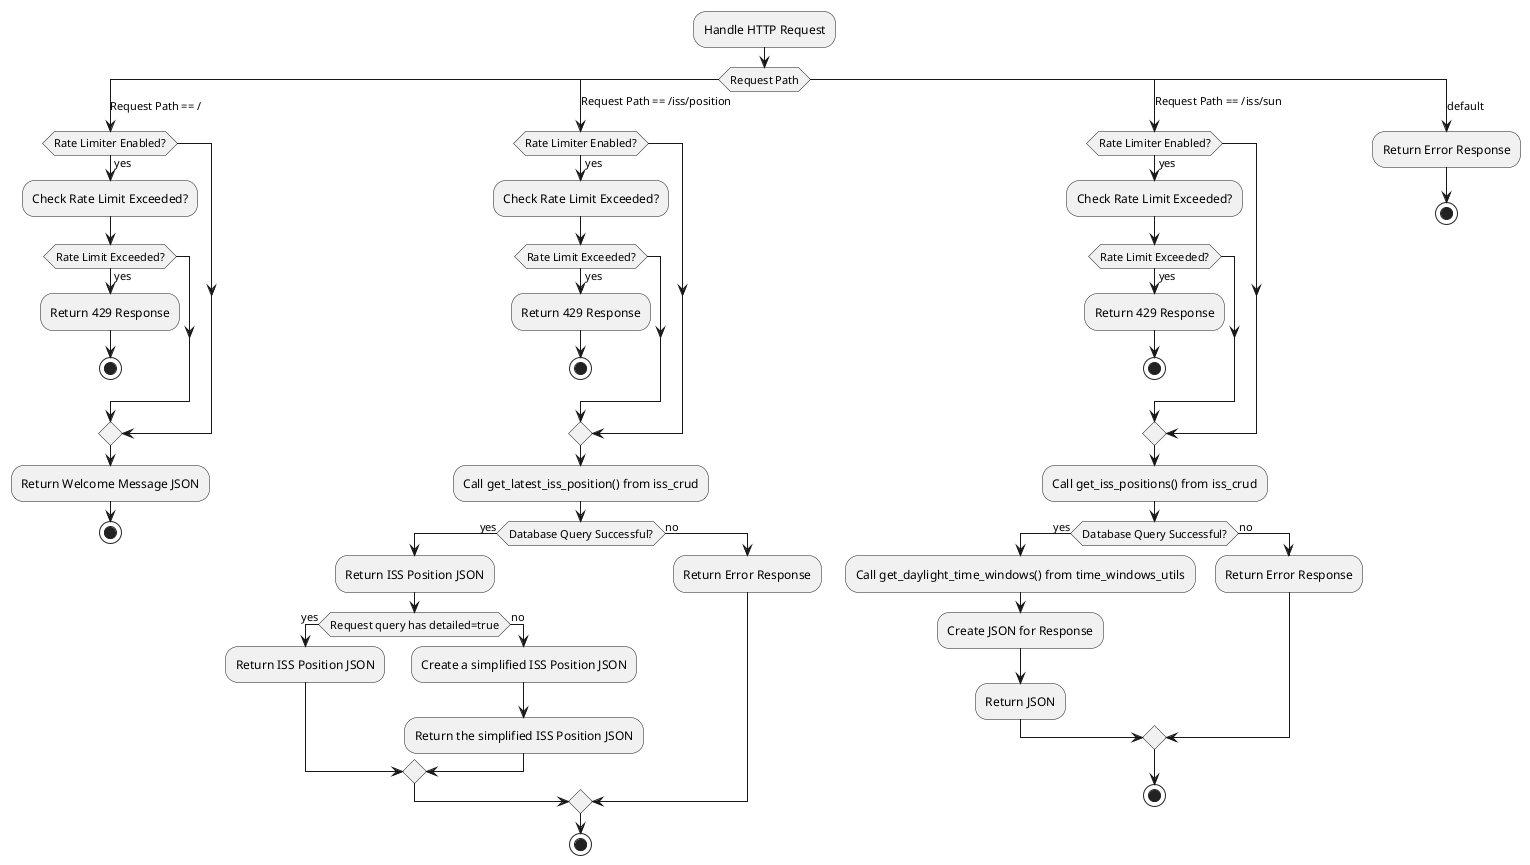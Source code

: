 @startuml



:Handle HTTP Request;



switch(Request Path)
case (Request Path == /)
if (Rate Limiter Enabled?) then (yes)
  :Check Rate Limit Exceeded?;
  if (Rate Limit Exceeded?) then (yes)
    :Return 429 Response;
    stop
  endif
endif
  :Return Welcome Message JSON;
  stop
  case (Request Path == /iss/position)
  if (Rate Limiter Enabled?) then (yes)
  :Check Rate Limit Exceeded?;
  if (Rate Limit Exceeded?) then (yes)
    :Return 429 Response;
    stop
  endif
endif
    :Call get_latest_iss_position() from iss_crud;
    if (Database Query Successful?) then (yes)
      :Return ISS Position JSON;
      if (Request query has detailed=true) then (yes)
      :Return ISS Position JSON;
    else (no)
      :Create a simplified ISS Position JSON;
      :Return the simplified ISS Position JSON;
    endif
    else (no)
      :Return Error Response;
    endif
    stop
     case (Request Path == /iss/sun)
     if (Rate Limiter Enabled?) then (yes)
  :Check Rate Limit Exceeded?;
  if (Rate Limit Exceeded?) then (yes)
    :Return 429 Response;
    stop
  endif
endif
      :Call get_iss_positions() from iss_crud;
      if (Database Query Successful?) then (yes)
        :Call get_daylight_time_windows() from time_windows_utils;
        :Create JSON for Response;
        :Return JSON;
      else (no)
        :Return Error Response;
      endif
      stop
    case (default)
      :Return Error Response;
      stop
@enduml